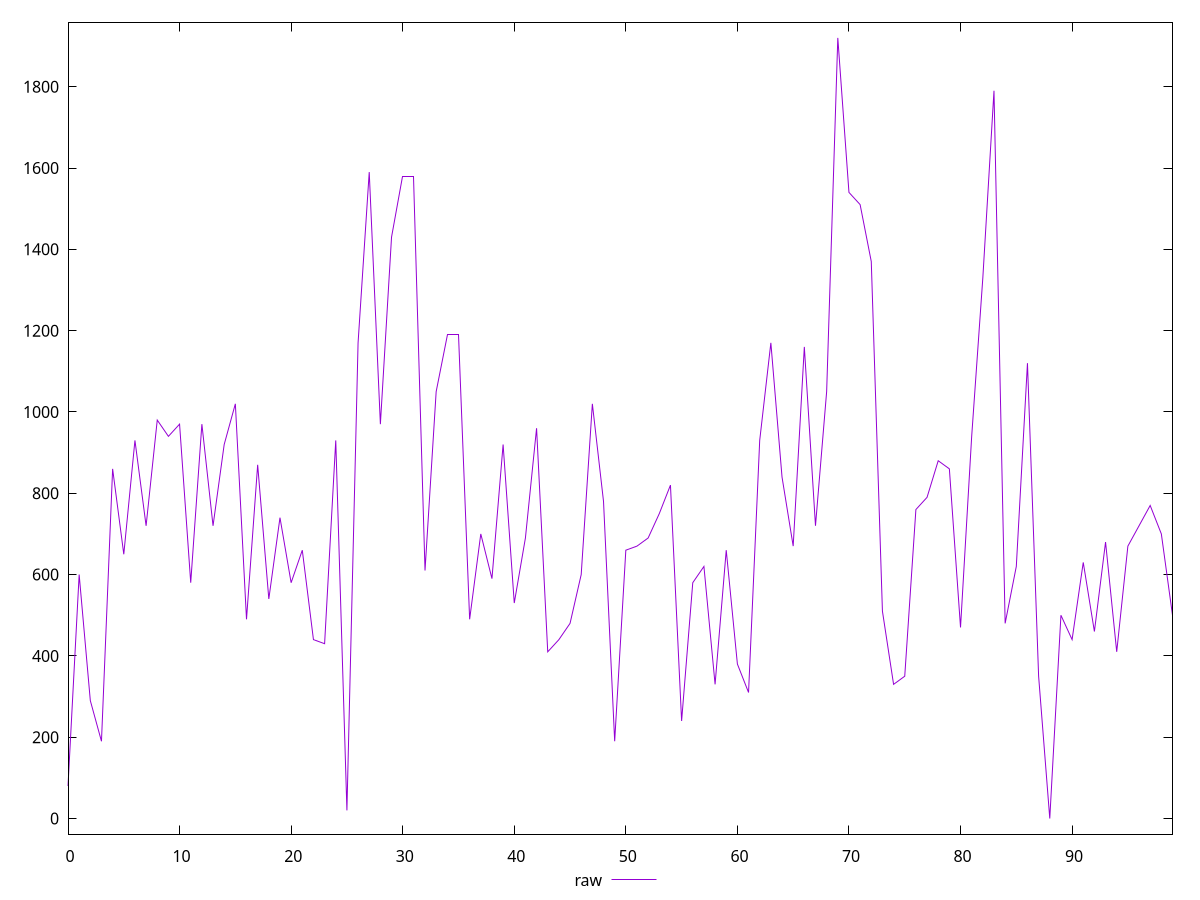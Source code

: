 reset

$raw <<EOF
0 80
1 600
2 290
3 190
4 860
5 650
6 930
7 720
8 980
9 940
10 970
11 580
12 970
13 720
14 920
15 1020
16 490
17 870
18 540
19 740
20 580
21 660
22 440
23 430
24 930
25 20
26 1170
27 1590
28 970
29 1430
30 1580
31 1580
32 610
33 1050
34 1190
35 1190
36 490
37 700
38 590
39 920
40 530
41 690
42 960
43 410
44 440
45 480
46 600
47 1020
48 780
49 190
50 660
51 670
52 690
53 750
54 820
55 240
56 580
57 620
58 330
59 660
60 380
61 310
62 930
63 1170
64 840
65 670
66 1160
67 720
68 1050
69 1920
70 1540
71 1510
72 1370
73 510
74 330
75 350
76 760
77 790
78 880
79 860
80 470
81 940
82 1330
83 1790
84 480
85 620
86 1120
87 350
88 0
89 500
90 440
91 630
92 460
93 680
94 410
95 670
96 720
97 770
98 700
99 500
EOF

set key outside below
set xrange [0:99]
set yrange [-38.4:1958.4]
set trange [-38.4:1958.4]
set terminal svg size 640, 500 enhanced background rgb 'white'
set output "reports/report_00028_2021-02-24T12-49-42.674Z/uses-http2/samples/music/raw/values.svg"

plot $raw title "raw" with line

reset
